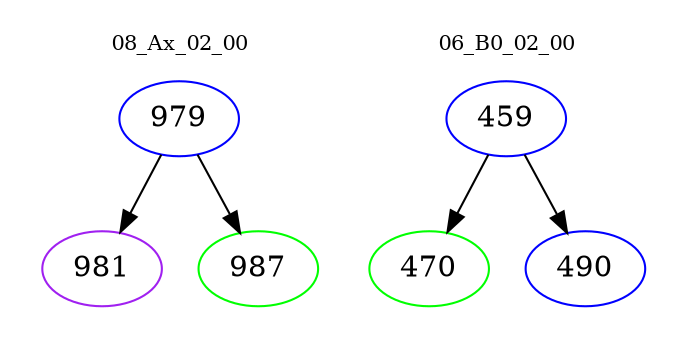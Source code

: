 digraph{
subgraph cluster_0 {
color = white
label = "08_Ax_02_00";
fontsize=10;
T0_979 [label="979", color="blue"]
T0_979 -> T0_981 [color="black"]
T0_981 [label="981", color="purple"]
T0_979 -> T0_987 [color="black"]
T0_987 [label="987", color="green"]
}
subgraph cluster_1 {
color = white
label = "06_B0_02_00";
fontsize=10;
T1_459 [label="459", color="blue"]
T1_459 -> T1_470 [color="black"]
T1_470 [label="470", color="green"]
T1_459 -> T1_490 [color="black"]
T1_490 [label="490", color="blue"]
}
}
